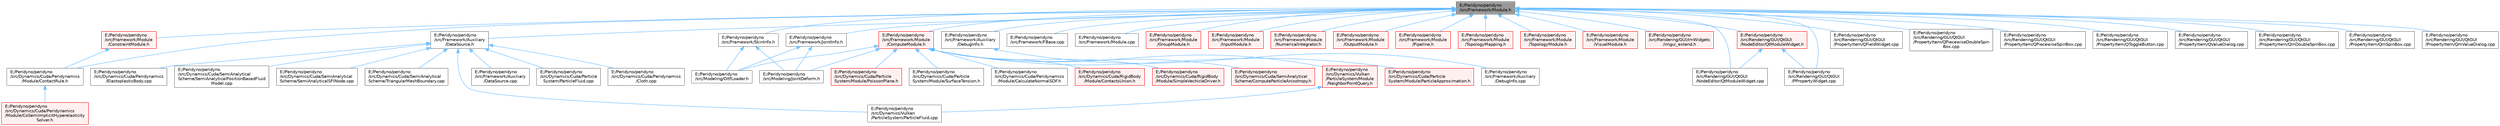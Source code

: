 digraph "E:/Peridyno/peridyno/src/Framework/Module.h"
{
 // LATEX_PDF_SIZE
  bgcolor="transparent";
  edge [fontname=Helvetica,fontsize=10,labelfontname=Helvetica,labelfontsize=10];
  node [fontname=Helvetica,fontsize=10,shape=box,height=0.2,width=0.4];
  Node1 [id="Node000001",label="E:/Peridyno/peridyno\l/src/Framework/Module.h",height=0.2,width=0.4,color="gray40", fillcolor="grey60", style="filled", fontcolor="black",tooltip=" "];
  Node1 -> Node2 [id="edge1_Node000001_Node000002",dir="back",color="steelblue1",style="solid",tooltip=" "];
  Node2 [id="Node000002",label="E:/Peridyno/peridyno\l/src/Dynamics/Cuda/Peridynamics\l/Module/ContactRule.h",height=0.2,width=0.4,color="grey40", fillcolor="white", style="filled",URL="$_contact_rule_8h.html",tooltip=" "];
  Node2 -> Node3 [id="edge2_Node000002_Node000003",dir="back",color="steelblue1",style="solid",tooltip=" "];
  Node3 [id="Node000003",label="E:/Peridyno/peridyno\l/src/Dynamics/Cuda/Peridynamics\l/Module/CoSemiImplicitHyperelasticity\lSolver.h",height=0.2,width=0.4,color="red", fillcolor="#FFF0F0", style="filled",URL="$_co_semi_implicit_hyperelasticity_solver_8h.html",tooltip=" "];
  Node1 -> Node5 [id="edge3_Node000001_Node000005",dir="back",color="steelblue1",style="solid",tooltip=" "];
  Node5 [id="Node000005",label="E:/Peridyno/peridyno\l/src/Framework/Auxiliary\l/DataSource.h",height=0.2,width=0.4,color="grey40", fillcolor="white", style="filled",URL="$_data_source_8h.html",tooltip=" "];
  Node5 -> Node6 [id="edge4_Node000005_Node000006",dir="back",color="steelblue1",style="solid",tooltip=" "];
  Node6 [id="Node000006",label="E:/Peridyno/peridyno\l/src/Dynamics/Cuda/Particle\lSystem/ParticleFluid.cpp",height=0.2,width=0.4,color="grey40", fillcolor="white", style="filled",URL="$_cuda_2_particle_system_2_particle_fluid_8cpp.html",tooltip=" "];
  Node5 -> Node7 [id="edge5_Node000005_Node000007",dir="back",color="steelblue1",style="solid",tooltip=" "];
  Node7 [id="Node000007",label="E:/Peridyno/peridyno\l/src/Dynamics/Cuda/Peridynamics\l/Cloth.cpp",height=0.2,width=0.4,color="grey40", fillcolor="white", style="filled",URL="$_cloth_8cpp.html",tooltip=" "];
  Node5 -> Node8 [id="edge6_Node000005_Node000008",dir="back",color="steelblue1",style="solid",tooltip=" "];
  Node8 [id="Node000008",label="E:/Peridyno/peridyno\l/src/Dynamics/Cuda/Peridynamics\l/ElastoplasticBody.cpp",height=0.2,width=0.4,color="grey40", fillcolor="white", style="filled",URL="$_elastoplastic_body_8cpp.html",tooltip=" "];
  Node5 -> Node9 [id="edge7_Node000005_Node000009",dir="back",color="steelblue1",style="solid",tooltip=" "];
  Node9 [id="Node000009",label="E:/Peridyno/peridyno\l/src/Dynamics/Cuda/SemiAnalytical\lScheme/SemiAnalyticalPositionBasedFluid\lModel.cpp",height=0.2,width=0.4,color="grey40", fillcolor="white", style="filled",URL="$_semi_analytical_position_based_fluid_model_8cpp.html",tooltip=" "];
  Node5 -> Node10 [id="edge8_Node000005_Node000010",dir="back",color="steelblue1",style="solid",tooltip=" "];
  Node10 [id="Node000010",label="E:/Peridyno/peridyno\l/src/Dynamics/Cuda/SemiAnalytical\lScheme/SemiAnalyticalSFINode.cpp",height=0.2,width=0.4,color="grey40", fillcolor="white", style="filled",URL="$_semi_analytical_s_f_i_node_8cpp.html",tooltip=" "];
  Node5 -> Node11 [id="edge9_Node000005_Node000011",dir="back",color="steelblue1",style="solid",tooltip=" "];
  Node11 [id="Node000011",label="E:/Peridyno/peridyno\l/src/Dynamics/Cuda/SemiAnalytical\lScheme/TriangularMeshBoundary.cpp",height=0.2,width=0.4,color="grey40", fillcolor="white", style="filled",URL="$_triangular_mesh_boundary_8cpp.html",tooltip=" "];
  Node5 -> Node12 [id="edge10_Node000005_Node000012",dir="back",color="steelblue1",style="solid",tooltip=" "];
  Node12 [id="Node000012",label="E:/Peridyno/peridyno\l/src/Dynamics/Vulkan\l/ParticleSystem/ParticleFluid.cpp",height=0.2,width=0.4,color="grey40", fillcolor="white", style="filled",URL="$_vulkan_2_particle_system_2_particle_fluid_8cpp.html",tooltip=" "];
  Node5 -> Node13 [id="edge11_Node000005_Node000013",dir="back",color="steelblue1",style="solid",tooltip=" "];
  Node13 [id="Node000013",label="E:/Peridyno/peridyno\l/src/Framework/Auxiliary\l/DataSource.cpp",height=0.2,width=0.4,color="grey40", fillcolor="white", style="filled",URL="$_data_source_8cpp.html",tooltip=" "];
  Node1 -> Node14 [id="edge12_Node000001_Node000014",dir="back",color="steelblue1",style="solid",tooltip=" "];
  Node14 [id="Node000014",label="E:/Peridyno/peridyno\l/src/Framework/Auxiliary\l/DebugInfo.h",height=0.2,width=0.4,color="grey40", fillcolor="white", style="filled",URL="$_debug_info_8h.html",tooltip=" "];
  Node14 -> Node15 [id="edge13_Node000014_Node000015",dir="back",color="steelblue1",style="solid",tooltip=" "];
  Node15 [id="Node000015",label="E:/Peridyno/peridyno\l/src/Framework/Auxiliary\l/DebugInfo.cpp",height=0.2,width=0.4,color="grey40", fillcolor="white", style="filled",URL="$_debug_info_8cpp.html",tooltip=" "];
  Node1 -> Node16 [id="edge14_Node000001_Node000016",dir="back",color="steelblue1",style="solid",tooltip=" "];
  Node16 [id="Node000016",label="E:/Peridyno/peridyno\l/src/Framework/FBase.cpp",height=0.2,width=0.4,color="grey40", fillcolor="white", style="filled",URL="$_f_base_8cpp.html",tooltip=" "];
  Node1 -> Node17 [id="edge15_Node000001_Node000017",dir="back",color="steelblue1",style="solid",tooltip=" "];
  Node17 [id="Node000017",label="E:/Peridyno/peridyno\l/src/Framework/JointInfo.h",height=0.2,width=0.4,color="grey40", fillcolor="white", style="filled",URL="$_joint_info_8h.html",tooltip=" "];
  Node17 -> Node18 [id="edge16_Node000017_Node000018",dir="back",color="steelblue1",style="solid",tooltip=" "];
  Node18 [id="Node000018",label="E:/Peridyno/peridyno\l/src/Modeling/GltfLoader.h",height=0.2,width=0.4,color="grey40", fillcolor="white", style="filled",URL="$_gltf_loader_8h.html",tooltip=" "];
  Node17 -> Node19 [id="edge17_Node000017_Node000019",dir="back",color="steelblue1",style="solid",tooltip=" "];
  Node19 [id="Node000019",label="E:/Peridyno/peridyno\l/src/Modeling/JointDeform.h",height=0.2,width=0.4,color="grey40", fillcolor="white", style="filled",URL="$_joint_deform_8h.html",tooltip=" "];
  Node1 -> Node20 [id="edge18_Node000001_Node000020",dir="back",color="steelblue1",style="solid",tooltip=" "];
  Node20 [id="Node000020",label="E:/Peridyno/peridyno\l/src/Framework/Module.cpp",height=0.2,width=0.4,color="grey40", fillcolor="white", style="filled",URL="$_module_8cpp.html",tooltip=" "];
  Node1 -> Node21 [id="edge19_Node000001_Node000021",dir="back",color="steelblue1",style="solid",tooltip=" "];
  Node21 [id="Node000021",label="E:/Peridyno/peridyno\l/src/Framework/Module\l/ComputeModule.h",height=0.2,width=0.4,color="red", fillcolor="#FFF0F0", style="filled",URL="$_compute_module_8h.html",tooltip=" "];
  Node21 -> Node22 [id="edge20_Node000021_Node000022",dir="back",color="steelblue1",style="solid",tooltip=" "];
  Node22 [id="Node000022",label="E:/Peridyno/peridyno\l/src/Dynamics/Cuda/Particle\lSystem/Module/ParticleApproximation.h",height=0.2,width=0.4,color="red", fillcolor="#FFF0F0", style="filled",URL="$_particle_approximation_8h.html",tooltip=" "];
  Node21 -> Node45 [id="edge21_Node000021_Node000045",dir="back",color="steelblue1",style="solid",tooltip=" "];
  Node45 [id="Node000045",label="E:/Peridyno/peridyno\l/src/Dynamics/Cuda/Particle\lSystem/Module/PoissonPlane.h",height=0.2,width=0.4,color="red", fillcolor="#FFF0F0", style="filled",URL="$_poisson_plane_8h.html",tooltip=" "];
  Node21 -> Node49 [id="edge22_Node000021_Node000049",dir="back",color="steelblue1",style="solid",tooltip=" "];
  Node49 [id="Node000049",label="E:/Peridyno/peridyno\l/src/Dynamics/Cuda/Particle\lSystem/Module/SurfaceTension.h",height=0.2,width=0.4,color="grey40", fillcolor="white", style="filled",URL="$_surface_tension_8h.html",tooltip=" "];
  Node21 -> Node50 [id="edge23_Node000021_Node000050",dir="back",color="steelblue1",style="solid",tooltip=" "];
  Node50 [id="Node000050",label="E:/Peridyno/peridyno\l/src/Dynamics/Cuda/Peridynamics\l/Module/CalculateNormalSDF.h",height=0.2,width=0.4,color="grey40", fillcolor="white", style="filled",URL="$_calculate_normal_s_d_f_8h.html",tooltip=" "];
  Node21 -> Node51 [id="edge24_Node000021_Node000051",dir="back",color="steelblue1",style="solid",tooltip=" "];
  Node51 [id="Node000051",label="E:/Peridyno/peridyno\l/src/Dynamics/Cuda/RigidBody\l/Module/ContactsUnion.h",height=0.2,width=0.4,color="red", fillcolor="#FFF0F0", style="filled",URL="$_contacts_union_8h.html",tooltip=" "];
  Node21 -> Node54 [id="edge25_Node000021_Node000054",dir="back",color="steelblue1",style="solid",tooltip=" "];
  Node54 [id="Node000054",label="E:/Peridyno/peridyno\l/src/Dynamics/Cuda/RigidBody\l/Module/SimpleVechicleDriver.h",height=0.2,width=0.4,color="red", fillcolor="#FFF0F0", style="filled",URL="$_simple_vechicle_driver_8h.html",tooltip=" "];
  Node21 -> Node56 [id="edge26_Node000021_Node000056",dir="back",color="steelblue1",style="solid",tooltip=" "];
  Node56 [id="Node000056",label="E:/Peridyno/peridyno\l/src/Dynamics/Cuda/SemiAnalytical\lScheme/ComputeParticleAnisotropy.h",height=0.2,width=0.4,color="red", fillcolor="#FFF0F0", style="filled",URL="$_compute_particle_anisotropy_8h.html",tooltip=" "];
  Node21 -> Node57 [id="edge27_Node000021_Node000057",dir="back",color="steelblue1",style="solid",tooltip=" "];
  Node57 [id="Node000057",label="E:/Peridyno/peridyno\l/src/Dynamics/Vulkan\l/ParticleSystem/Module\l/NeighborPointQuery.h",height=0.2,width=0.4,color="red", fillcolor="#FFF0F0", style="filled",URL="$_dynamics_2_vulkan_2_particle_system_2_module_2_neighbor_point_query_8h.html",tooltip=" "];
  Node57 -> Node12 [id="edge28_Node000057_Node000012",dir="back",color="steelblue1",style="solid",tooltip=" "];
  Node21 -> Node18 [id="edge29_Node000021_Node000018",dir="back",color="steelblue1",style="solid",tooltip=" "];
  Node21 -> Node19 [id="edge30_Node000021_Node000019",dir="back",color="steelblue1",style="solid",tooltip=" "];
  Node1 -> Node91 [id="edge31_Node000001_Node000091",dir="back",color="steelblue1",style="solid",tooltip=" "];
  Node91 [id="Node000091",label="E:/Peridyno/peridyno\l/src/Framework/Module\l/ConstraintModule.h",height=0.2,width=0.4,color="red", fillcolor="#FFF0F0", style="filled",URL="$_constraint_module_8h.html",tooltip=" "];
  Node91 -> Node2 [id="edge32_Node000091_Node000002",dir="back",color="steelblue1",style="solid",tooltip=" "];
  Node1 -> Node117 [id="edge33_Node000001_Node000117",dir="back",color="steelblue1",style="solid",tooltip=" "];
  Node117 [id="Node000117",label="E:/Peridyno/peridyno\l/src/Framework/Module\l/GroupModule.h",height=0.2,width=0.4,color="red", fillcolor="#FFF0F0", style="filled",URL="$_group_module_8h.html",tooltip=" "];
  Node1 -> Node125 [id="edge34_Node000001_Node000125",dir="back",color="steelblue1",style="solid",tooltip=" "];
  Node125 [id="Node000125",label="E:/Peridyno/peridyno\l/src/Framework/Module\l/InputModule.h",height=0.2,width=0.4,color="red", fillcolor="#FFF0F0", style="filled",URL="$_input_module_8h.html",tooltip=" "];
  Node1 -> Node221 [id="edge35_Node000001_Node000221",dir="back",color="steelblue1",style="solid",tooltip=" "];
  Node221 [id="Node000221",label="E:/Peridyno/peridyno\l/src/Framework/Module\l/NumericalIntegrator.h",height=0.2,width=0.4,color="red", fillcolor="#FFF0F0", style="filled",URL="$_numerical_integrator_8h.html",tooltip=" "];
  Node1 -> Node227 [id="edge36_Node000001_Node000227",dir="back",color="steelblue1",style="solid",tooltip=" "];
  Node227 [id="Node000227",label="E:/Peridyno/peridyno\l/src/Framework/Module\l/OutputModule.h",height=0.2,width=0.4,color="red", fillcolor="#FFF0F0", style="filled",URL="$_output_module_8h.html",tooltip=" "];
  Node1 -> Node240 [id="edge37_Node000001_Node000240",dir="back",color="steelblue1",style="solid",tooltip=" "];
  Node240 [id="Node000240",label="E:/Peridyno/peridyno\l/src/Framework/Module\l/Pipeline.h",height=0.2,width=0.4,color="red", fillcolor="#FFF0F0", style="filled",URL="$_pipeline_8h.html",tooltip=" "];
  Node1 -> Node419 [id="edge38_Node000001_Node000419",dir="back",color="steelblue1",style="solid",tooltip=" "];
  Node419 [id="Node000419",label="E:/Peridyno/peridyno\l/src/Framework/Module\l/TopologyMapping.h",height=0.2,width=0.4,color="red", fillcolor="#FFF0F0", style="filled",URL="$_topology_mapping_8h.html",tooltip=" "];
  Node1 -> Node440 [id="edge39_Node000001_Node000440",dir="back",color="steelblue1",style="solid",tooltip=" "];
  Node440 [id="Node000440",label="E:/Peridyno/peridyno\l/src/Framework/Module\l/TopologyModule.h",height=0.2,width=0.4,color="red", fillcolor="#FFF0F0", style="filled",URL="$_topology_module_8h.html",tooltip=" "];
  Node1 -> Node505 [id="edge40_Node000001_Node000505",dir="back",color="steelblue1",style="solid",tooltip=" "];
  Node505 [id="Node000505",label="E:/Peridyno/peridyno\l/src/Framework/Module\l/VisualModule.h",height=0.2,width=0.4,color="red", fillcolor="#FFF0F0", style="filled",URL="$_visual_module_8h.html",tooltip=" "];
  Node1 -> Node490 [id="edge41_Node000001_Node000490",dir="back",color="steelblue1",style="solid",tooltip=" "];
  Node490 [id="Node000490",label="E:/Peridyno/peridyno\l/src/Framework/SkinInfo.h",height=0.2,width=0.4,color="grey40", fillcolor="white", style="filled",URL="$_skin_info_8h.html",tooltip=" "];
  Node490 -> Node18 [id="edge42_Node000490_Node000018",dir="back",color="steelblue1",style="solid",tooltip=" "];
  Node490 -> Node19 [id="edge43_Node000490_Node000019",dir="back",color="steelblue1",style="solid",tooltip=" "];
  Node1 -> Node527 [id="edge44_Node000001_Node000527",dir="back",color="steelblue1",style="solid",tooltip=" "];
  Node527 [id="Node000527",label="E:/Peridyno/peridyno\l/src/Rendering/GUI/ImWidgets\l/imgui_extend.h",height=0.2,width=0.4,color="red", fillcolor="#FFF0F0", style="filled",URL="$imgui__extend_8h.html",tooltip=" "];
  Node1 -> Node529 [id="edge45_Node000001_Node000529",dir="back",color="steelblue1",style="solid",tooltip=" "];
  Node529 [id="Node000529",label="E:/Peridyno/peridyno\l/src/Rendering/GUI/QtGUI\l/NodeEditor/QtModuleWidget.cpp",height=0.2,width=0.4,color="grey40", fillcolor="white", style="filled",URL="$_qt_module_widget_8cpp.html",tooltip=" "];
  Node1 -> Node530 [id="edge46_Node000001_Node000530",dir="back",color="steelblue1",style="solid",tooltip=" "];
  Node530 [id="Node000530",label="E:/Peridyno/peridyno\l/src/Rendering/GUI/QtGUI\l/NodeEditor/QtModuleWidget.h",height=0.2,width=0.4,color="red", fillcolor="#FFF0F0", style="filled",URL="$_qt_module_widget_8h.html",tooltip=" "];
  Node530 -> Node529 [id="edge47_Node000530_Node000529",dir="back",color="steelblue1",style="solid",tooltip=" "];
  Node530 -> Node216 [id="edge48_Node000530_Node000216",dir="back",color="steelblue1",style="solid",tooltip=" "];
  Node216 [id="Node000216",label="E:/Peridyno/peridyno\l/src/Rendering/GUI/QtGUI\l/PPropertyWidget.cpp",height=0.2,width=0.4,color="grey40", fillcolor="white", style="filled",URL="$_p_property_widget_8cpp.html",tooltip=" "];
  Node1 -> Node216 [id="edge49_Node000001_Node000216",dir="back",color="steelblue1",style="solid",tooltip=" "];
  Node1 -> Node193 [id="edge50_Node000001_Node000193",dir="back",color="steelblue1",style="solid",tooltip=" "];
  Node193 [id="Node000193",label="E:/Peridyno/peridyno\l/src/Rendering/GUI/QtGUI\l/PropertyItem/QFieldWidget.cpp",height=0.2,width=0.4,color="grey40", fillcolor="white", style="filled",URL="$_q_field_widget_8cpp.html",tooltip=" "];
  Node1 -> Node194 [id="edge51_Node000001_Node000194",dir="back",color="steelblue1",style="solid",tooltip=" "];
  Node194 [id="Node000194",label="E:/Peridyno/peridyno\l/src/Rendering/GUI/QtGUI\l/PropertyItem/QPiecewiseDoubleSpin\lBox.cpp",height=0.2,width=0.4,color="grey40", fillcolor="white", style="filled",URL="$_q_piecewise_double_spin_box_8cpp.html",tooltip=" "];
  Node1 -> Node195 [id="edge52_Node000001_Node000195",dir="back",color="steelblue1",style="solid",tooltip=" "];
  Node195 [id="Node000195",label="E:/Peridyno/peridyno\l/src/Rendering/GUI/QtGUI\l/PropertyItem/QPiecewiseSpinBox.cpp",height=0.2,width=0.4,color="grey40", fillcolor="white", style="filled",URL="$_q_piecewise_spin_box_8cpp.html",tooltip=" "];
  Node1 -> Node196 [id="edge53_Node000001_Node000196",dir="back",color="steelblue1",style="solid",tooltip=" "];
  Node196 [id="Node000196",label="E:/Peridyno/peridyno\l/src/Rendering/GUI/QtGUI\l/PropertyItem/QToggleButton.cpp",height=0.2,width=0.4,color="grey40", fillcolor="white", style="filled",URL="$_q_toggle_button_8cpp.html",tooltip=" "];
  Node1 -> Node197 [id="edge54_Node000001_Node000197",dir="back",color="steelblue1",style="solid",tooltip=" "];
  Node197 [id="Node000197",label="E:/Peridyno/peridyno\l/src/Rendering/GUI/QtGUI\l/PropertyItem/QValueDialog.cpp",height=0.2,width=0.4,color="grey40", fillcolor="white", style="filled",URL="$_q_value_dialog_8cpp.html",tooltip=" "];
  Node1 -> Node198 [id="edge55_Node000001_Node000198",dir="back",color="steelblue1",style="solid",tooltip=" "];
  Node198 [id="Node000198",label="E:/Peridyno/peridyno\l/src/Rendering/GUI/QtGUI\l/PropertyItem/QmDoubleSpinBox.cpp",height=0.2,width=0.4,color="grey40", fillcolor="white", style="filled",URL="$_qm_double_spin_box_8cpp.html",tooltip=" "];
  Node1 -> Node199 [id="edge56_Node000001_Node000199",dir="back",color="steelblue1",style="solid",tooltip=" "];
  Node199 [id="Node000199",label="E:/Peridyno/peridyno\l/src/Rendering/GUI/QtGUI\l/PropertyItem/QmSpinBox.cpp",height=0.2,width=0.4,color="grey40", fillcolor="white", style="filled",URL="$_qm_spin_box_8cpp.html",tooltip=" "];
  Node1 -> Node200 [id="edge57_Node000001_Node000200",dir="back",color="steelblue1",style="solid",tooltip=" "];
  Node200 [id="Node000200",label="E:/Peridyno/peridyno\l/src/Rendering/GUI/QtGUI\l/PropertyItem/QmValueDialog.cpp",height=0.2,width=0.4,color="grey40", fillcolor="white", style="filled",URL="$_qm_value_dialog_8cpp.html",tooltip=" "];
}
